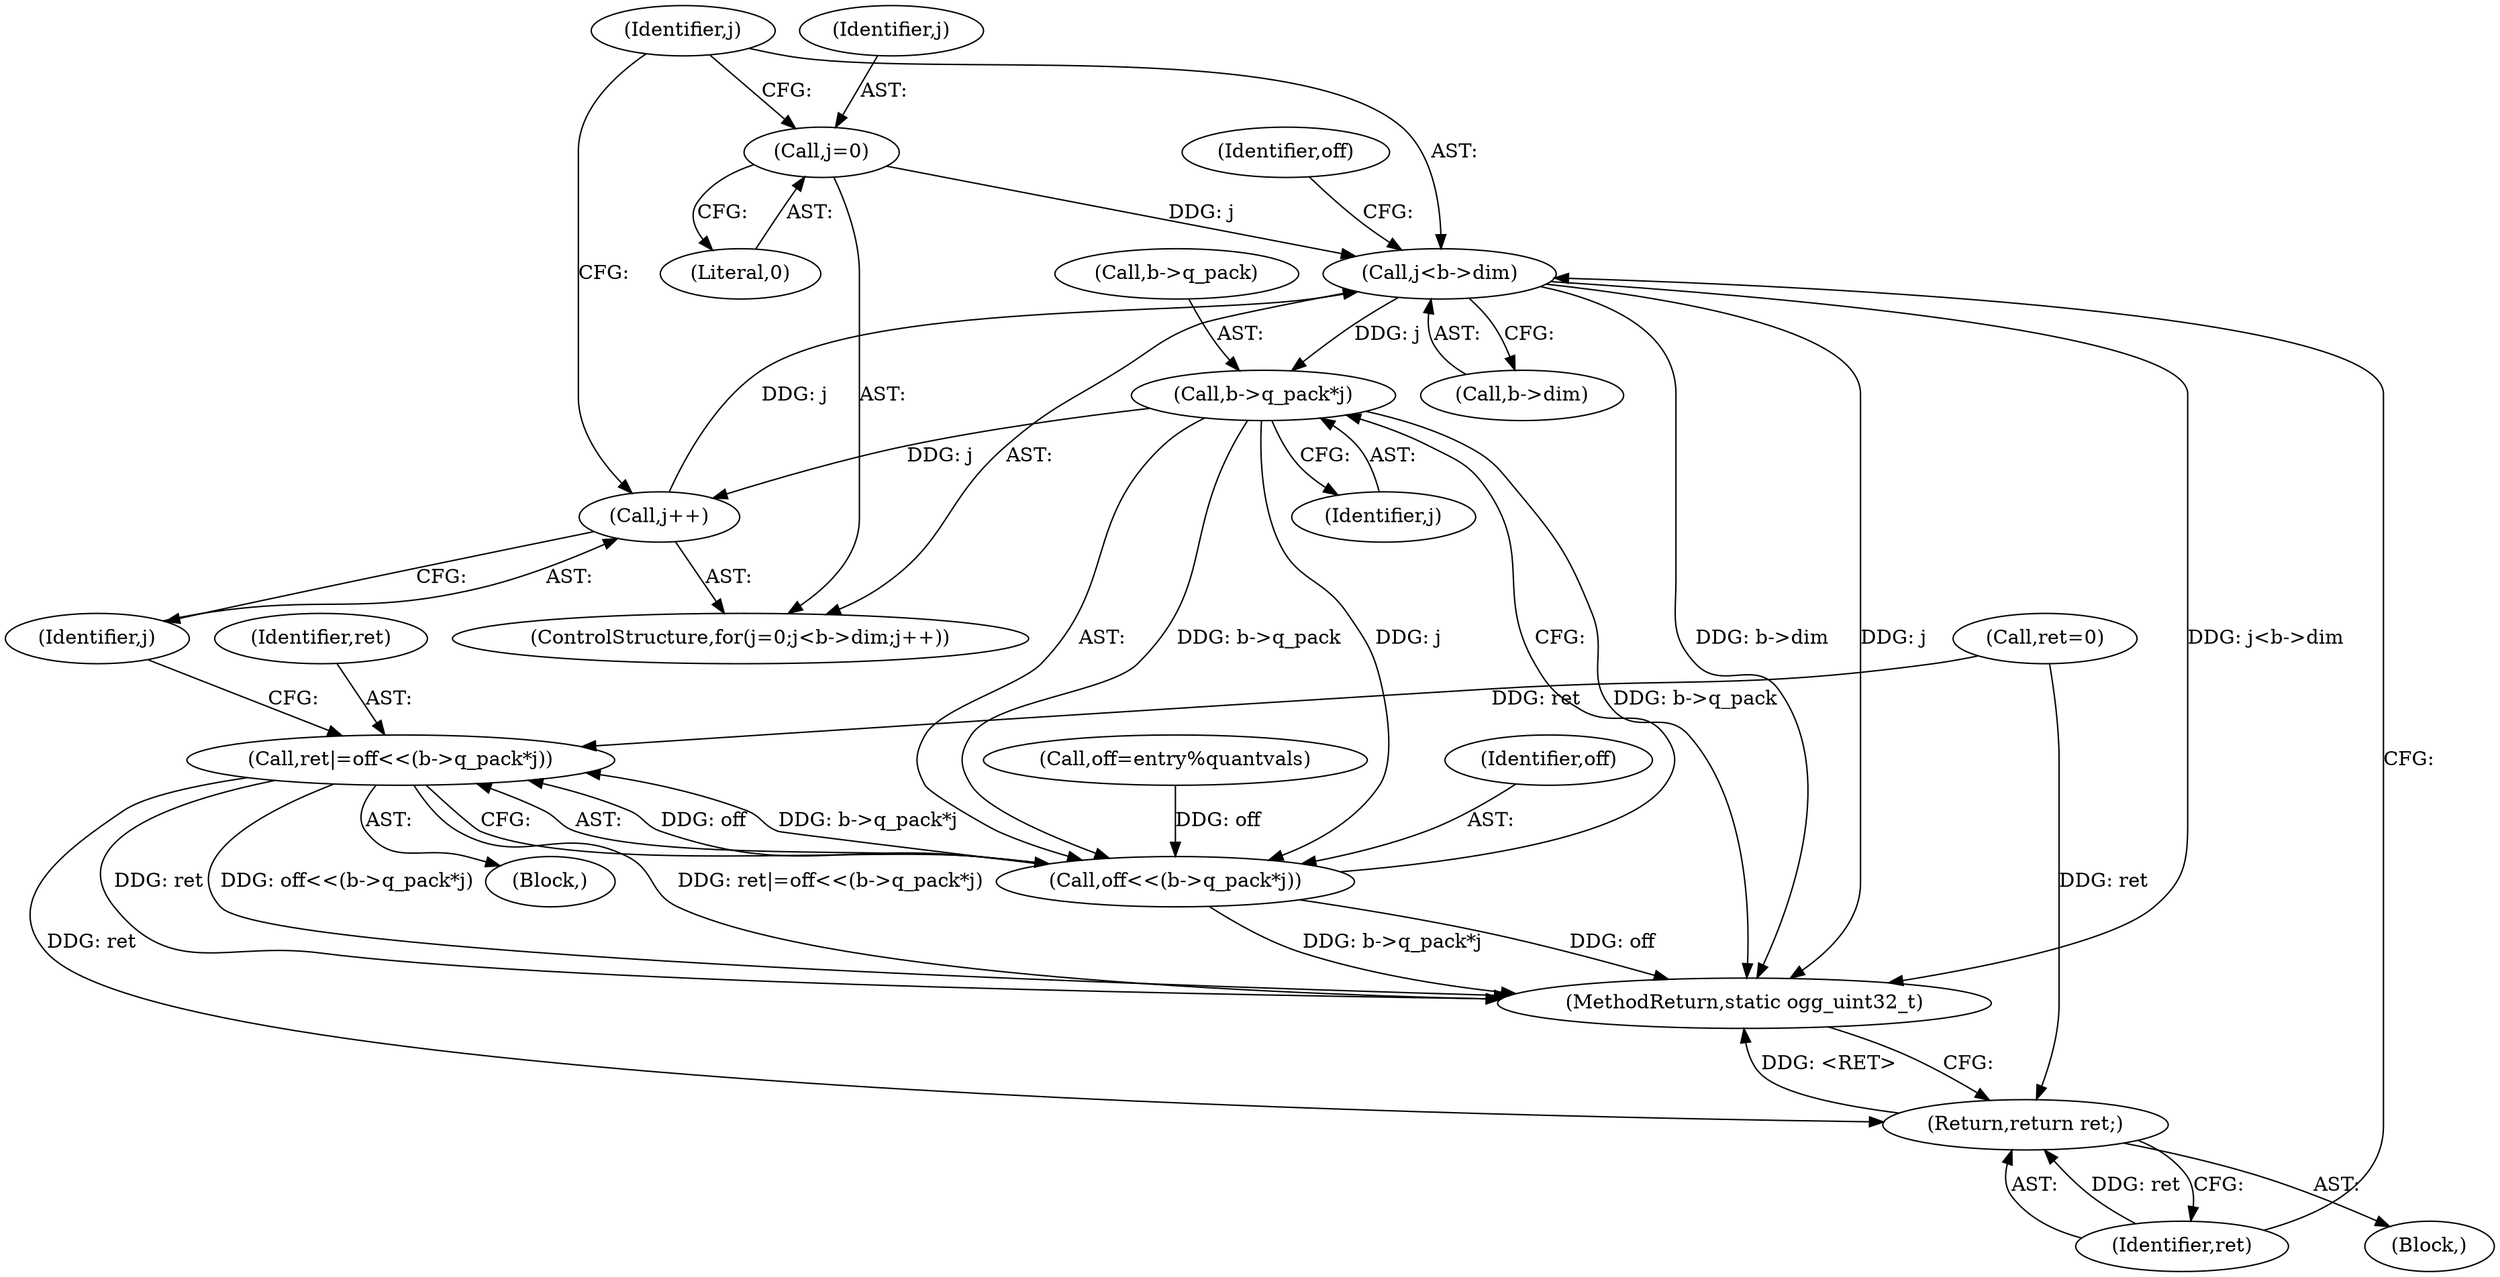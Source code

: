 digraph "0_Android_eeb4e45d5683f88488c083ecf142dc89bc3f0b47_3@pointer" {
"1000200" [label="(Call,j<b->dim)"];
"1000205" [label="(Call,j++)"];
"1000221" [label="(Call,b->q_pack*j)"];
"1000200" [label="(Call,j<b->dim)"];
"1000197" [label="(Call,j=0)"];
"1000219" [label="(Call,off<<(b->q_pack*j))"];
"1000217" [label="(Call,ret|=off<<(b->q_pack*j))"];
"1000226" [label="(Return,return ret;)"];
"1000226" [label="(Return,return ret;)"];
"1000119" [label="(Block,)"];
"1000200" [label="(Call,j<b->dim)"];
"1000235" [label="(MethodReturn,static ogg_uint32_t)"];
"1000227" [label="(Identifier,ret)"];
"1000206" [label="(Identifier,j)"];
"1000219" [label="(Call,off<<(b->q_pack*j))"];
"1000111" [label="(Call,ret=0)"];
"1000209" [label="(Call,off=entry%quantvals)"];
"1000222" [label="(Call,b->q_pack)"];
"1000198" [label="(Identifier,j)"];
"1000202" [label="(Call,b->dim)"];
"1000221" [label="(Call,b->q_pack*j)"];
"1000197" [label="(Call,j=0)"];
"1000220" [label="(Identifier,off)"];
"1000207" [label="(Block,)"];
"1000196" [label="(ControlStructure,for(j=0;j<b->dim;j++))"];
"1000199" [label="(Literal,0)"];
"1000225" [label="(Identifier,j)"];
"1000201" [label="(Identifier,j)"];
"1000217" [label="(Call,ret|=off<<(b->q_pack*j))"];
"1000218" [label="(Identifier,ret)"];
"1000205" [label="(Call,j++)"];
"1000210" [label="(Identifier,off)"];
"1000200" -> "1000196"  [label="AST: "];
"1000200" -> "1000202"  [label="CFG: "];
"1000201" -> "1000200"  [label="AST: "];
"1000202" -> "1000200"  [label="AST: "];
"1000210" -> "1000200"  [label="CFG: "];
"1000227" -> "1000200"  [label="CFG: "];
"1000200" -> "1000235"  [label="DDG: j"];
"1000200" -> "1000235"  [label="DDG: j<b->dim"];
"1000200" -> "1000235"  [label="DDG: b->dim"];
"1000205" -> "1000200"  [label="DDG: j"];
"1000197" -> "1000200"  [label="DDG: j"];
"1000200" -> "1000221"  [label="DDG: j"];
"1000205" -> "1000196"  [label="AST: "];
"1000205" -> "1000206"  [label="CFG: "];
"1000206" -> "1000205"  [label="AST: "];
"1000201" -> "1000205"  [label="CFG: "];
"1000221" -> "1000205"  [label="DDG: j"];
"1000221" -> "1000219"  [label="AST: "];
"1000221" -> "1000225"  [label="CFG: "];
"1000222" -> "1000221"  [label="AST: "];
"1000225" -> "1000221"  [label="AST: "];
"1000219" -> "1000221"  [label="CFG: "];
"1000221" -> "1000235"  [label="DDG: b->q_pack"];
"1000221" -> "1000219"  [label="DDG: b->q_pack"];
"1000221" -> "1000219"  [label="DDG: j"];
"1000197" -> "1000196"  [label="AST: "];
"1000197" -> "1000199"  [label="CFG: "];
"1000198" -> "1000197"  [label="AST: "];
"1000199" -> "1000197"  [label="AST: "];
"1000201" -> "1000197"  [label="CFG: "];
"1000219" -> "1000217"  [label="AST: "];
"1000220" -> "1000219"  [label="AST: "];
"1000217" -> "1000219"  [label="CFG: "];
"1000219" -> "1000235"  [label="DDG: b->q_pack*j"];
"1000219" -> "1000235"  [label="DDG: off"];
"1000219" -> "1000217"  [label="DDG: off"];
"1000219" -> "1000217"  [label="DDG: b->q_pack*j"];
"1000209" -> "1000219"  [label="DDG: off"];
"1000217" -> "1000207"  [label="AST: "];
"1000218" -> "1000217"  [label="AST: "];
"1000206" -> "1000217"  [label="CFG: "];
"1000217" -> "1000235"  [label="DDG: off<<(b->q_pack*j)"];
"1000217" -> "1000235"  [label="DDG: ret|=off<<(b->q_pack*j)"];
"1000217" -> "1000235"  [label="DDG: ret"];
"1000111" -> "1000217"  [label="DDG: ret"];
"1000217" -> "1000226"  [label="DDG: ret"];
"1000226" -> "1000119"  [label="AST: "];
"1000226" -> "1000227"  [label="CFG: "];
"1000227" -> "1000226"  [label="AST: "];
"1000235" -> "1000226"  [label="CFG: "];
"1000226" -> "1000235"  [label="DDG: <RET>"];
"1000227" -> "1000226"  [label="DDG: ret"];
"1000111" -> "1000226"  [label="DDG: ret"];
}
